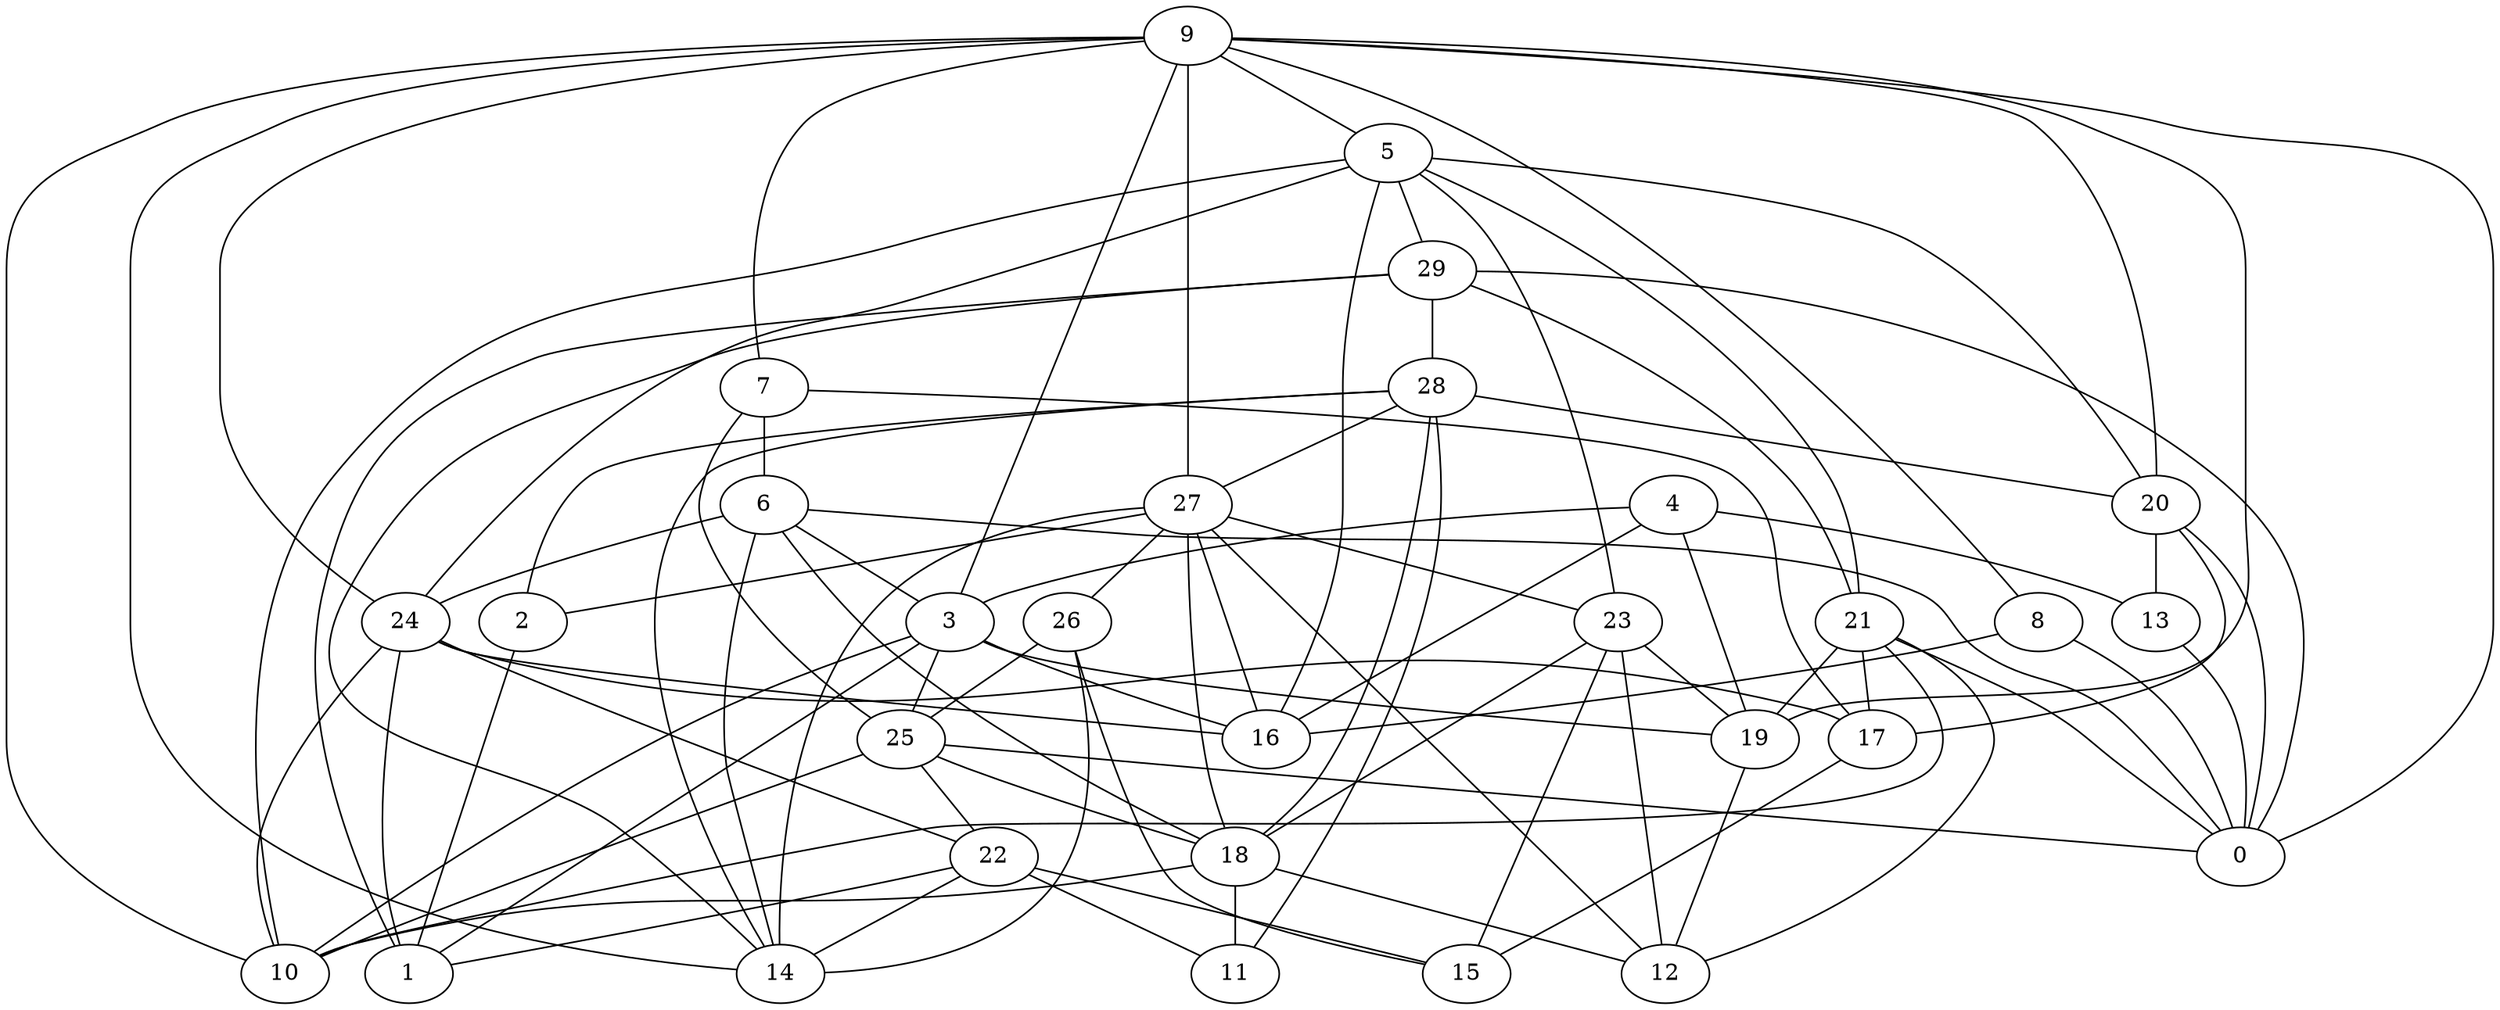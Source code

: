 digraph GG_graph {

subgraph G_graph {
edge [color = black]
"29" -> "14" [dir = none]
"29" -> "28" [dir = none]
"29" -> "1" [dir = none]
"29" -> "0" [dir = none]
"29" -> "21" [dir = none]
"13" -> "0" [dir = none]
"22" -> "14" [dir = none]
"22" -> "11" [dir = none]
"22" -> "15" [dir = none]
"22" -> "1" [dir = none]
"9" -> "7" [dir = none]
"9" -> "0" [dir = none]
"9" -> "10" [dir = none]
"9" -> "27" [dir = none]
"9" -> "3" [dir = none]
"9" -> "5" [dir = none]
"9" -> "24" [dir = none]
"9" -> "14" [dir = none]
"9" -> "20" [dir = none]
"9" -> "8" [dir = none]
"9" -> "19" [dir = none]
"24" -> "1" [dir = none]
"24" -> "22" [dir = none]
"24" -> "16" [dir = none]
"24" -> "10" [dir = none]
"24" -> "17" [dir = none]
"27" -> "18" [dir = none]
"27" -> "23" [dir = none]
"27" -> "26" [dir = none]
"27" -> "2" [dir = none]
"27" -> "14" [dir = none]
"27" -> "12" [dir = none]
"27" -> "16" [dir = none]
"8" -> "0" [dir = none]
"8" -> "16" [dir = none]
"5" -> "10" [dir = none]
"5" -> "24" [dir = none]
"5" -> "21" [dir = none]
"5" -> "16" [dir = none]
"5" -> "20" [dir = none]
"5" -> "23" [dir = none]
"4" -> "19" [dir = none]
"4" -> "16" [dir = none]
"4" -> "3" [dir = none]
"4" -> "13" [dir = none]
"25" -> "18" [dir = none]
"25" -> "0" [dir = none]
"25" -> "10" [dir = none]
"25" -> "22" [dir = none]
"2" -> "1" [dir = none]
"19" -> "12" [dir = none]
"3" -> "16" [dir = none]
"3" -> "19" [dir = none]
"3" -> "25" [dir = none]
"3" -> "10" [dir = none]
"6" -> "24" [dir = none]
"6" -> "14" [dir = none]
"6" -> "0" [dir = none]
"6" -> "3" [dir = none]
"6" -> "18" [dir = none]
"20" -> "13" [dir = none]
"20" -> "0" [dir = none]
"20" -> "17" [dir = none]
"23" -> "12" [dir = none]
"23" -> "15" [dir = none]
"23" -> "19" [dir = none]
"23" -> "18" [dir = none]
"21" -> "19" [dir = none]
"21" -> "12" [dir = none]
"21" -> "10" [dir = none]
"21" -> "0" [dir = none]
"26" -> "25" [dir = none]
"26" -> "15" [dir = none]
"26" -> "14" [dir = none]
"7" -> "25" [dir = none]
"7" -> "17" [dir = none]
"7" -> "6" [dir = none]
"17" -> "15" [dir = none]
"28" -> "2" [dir = none]
"28" -> "20" [dir = none]
"28" -> "14" [dir = none]
"28" -> "27" [dir = none]
"28" -> "11" [dir = none]
"28" -> "18" [dir = none]
"18" -> "11" [dir = none]
"18" -> "12" [dir = none]
"18" -> "10" [dir = none]
"21" -> "17" [dir = none]
"3" -> "1" [dir = none]
"5" -> "29" [dir = none]
}

}
